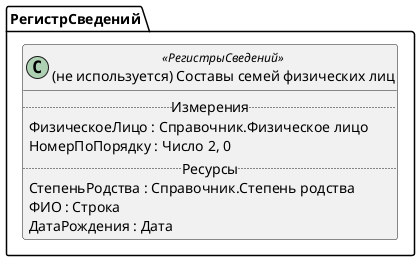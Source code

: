 ﻿@startuml УдалитьСоставыСемейФизическихЛиц
'!include templates.wsd
'..\include templates.wsd
class РегистрСведений.УдалитьСоставыСемейФизическихЛиц as "(не используется) Составы семей физических лиц" <<РегистрыСведений>>
{
..Измерения..
ФизическоеЛицо : Справочник.Физическое лицо
НомерПоПорядку : Число 2, 0
..Ресурсы..
СтепеньРодства : Справочник.Степень родства
ФИО : Строка
ДатаРождения : Дата
}
@enduml
